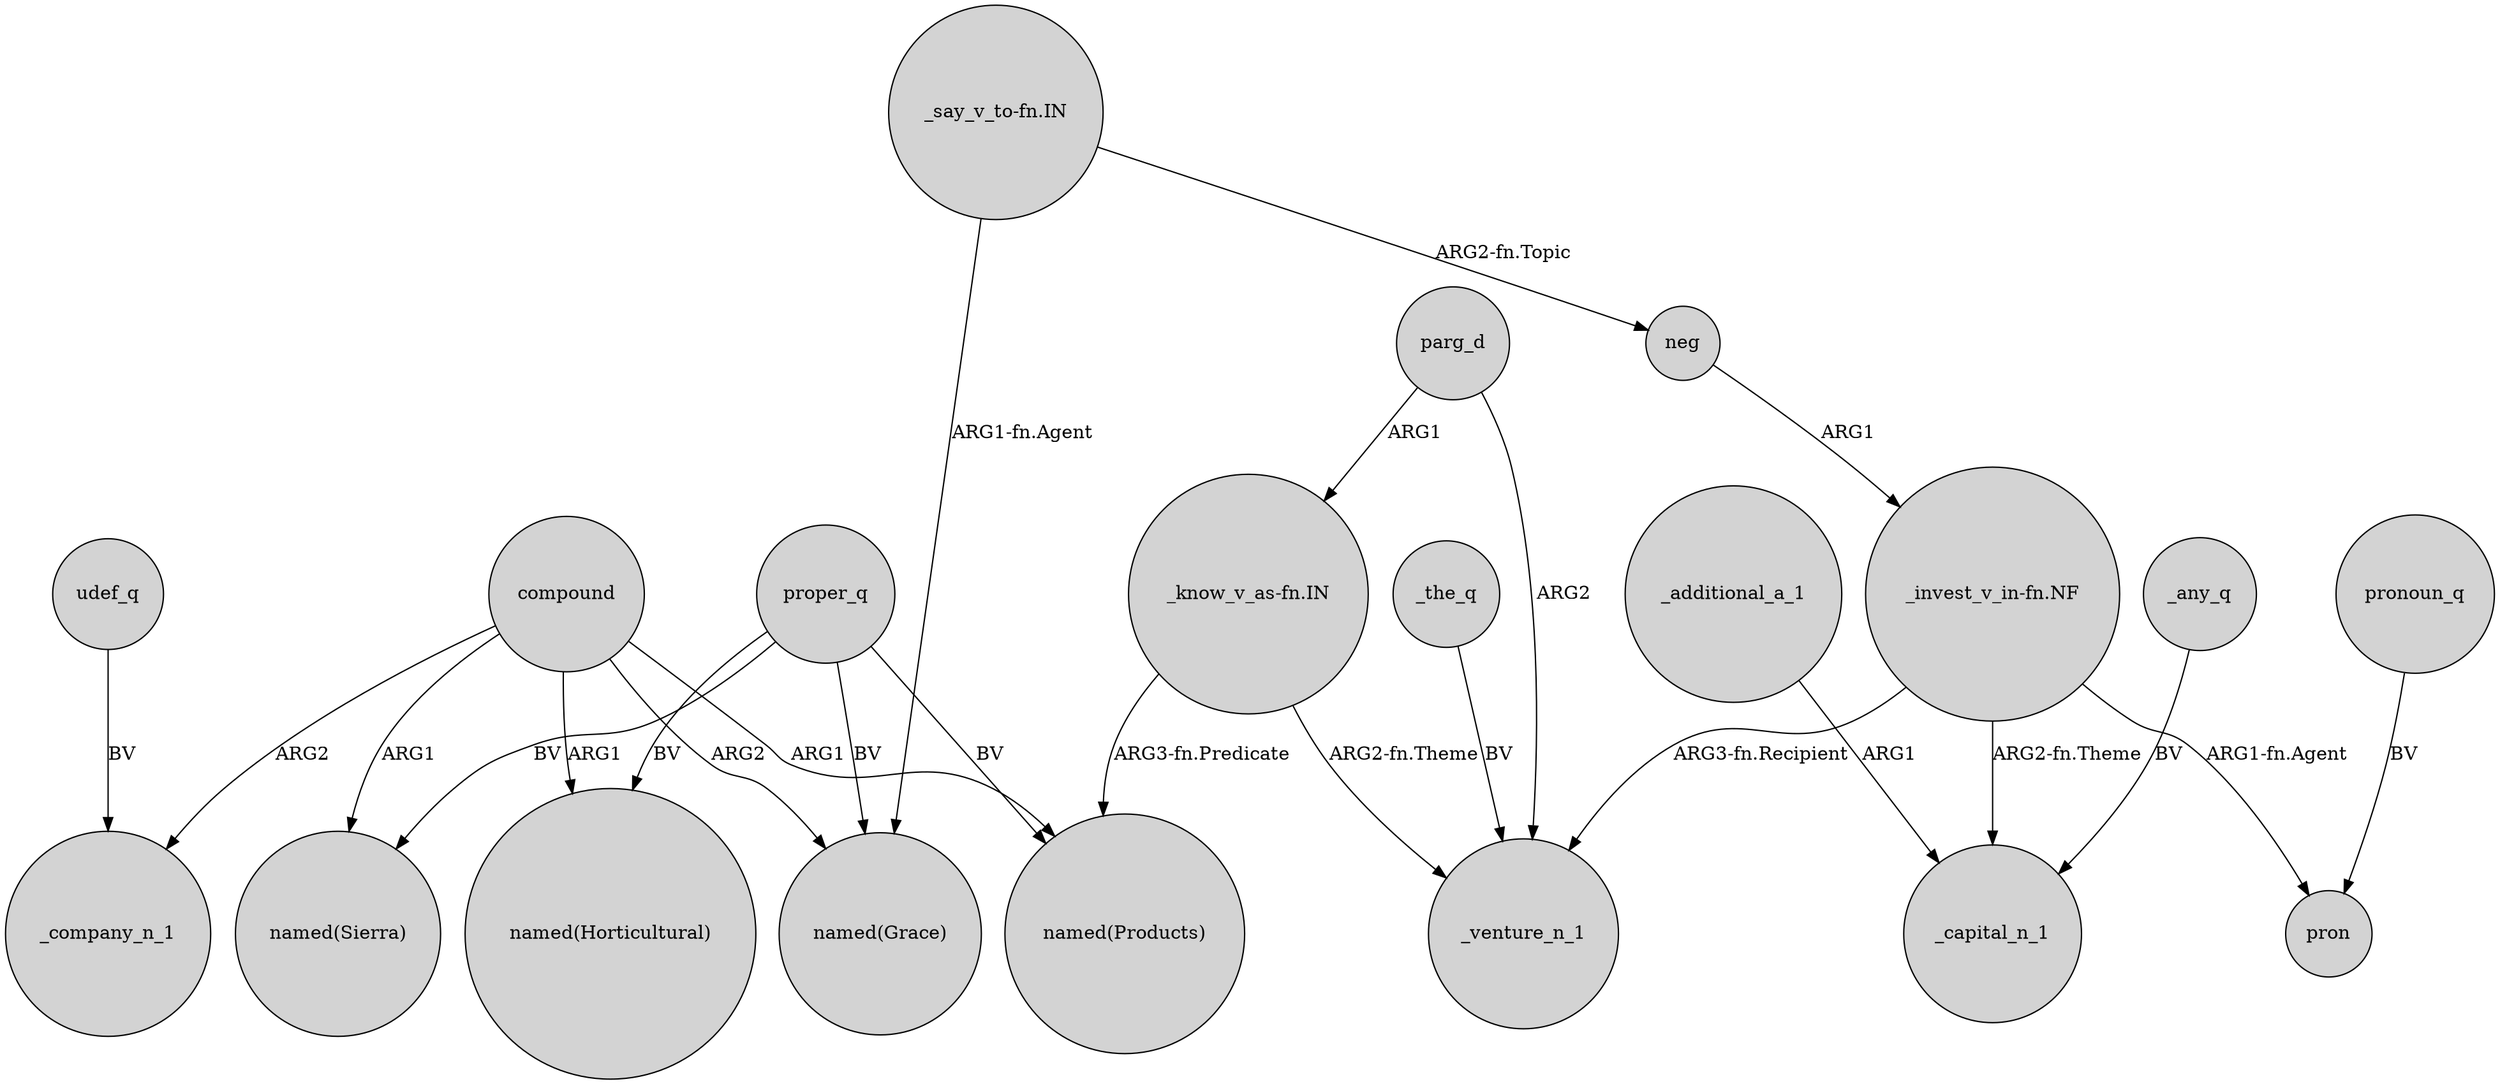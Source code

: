 digraph {
	node [shape=circle style=filled]
	udef_q -> _company_n_1 [label=BV]
	proper_q -> "named(Sierra)" [label=BV]
	"_invest_v_in-fn.NF" -> _capital_n_1 [label="ARG2-fn.Theme"]
	_any_q -> _capital_n_1 [label=BV]
	proper_q -> "named(Horticultural)" [label=BV]
	compound -> _company_n_1 [label=ARG2]
	"_know_v_as-fn.IN" -> "named(Products)" [label="ARG3-fn.Predicate"]
	parg_d -> "_know_v_as-fn.IN" [label=ARG1]
	"_invest_v_in-fn.NF" -> pron [label="ARG1-fn.Agent"]
	compound -> "named(Horticultural)" [label=ARG1]
	"_know_v_as-fn.IN" -> _venture_n_1 [label="ARG2-fn.Theme"]
	"_say_v_to-fn.IN" -> "named(Grace)" [label="ARG1-fn.Agent"]
	proper_q -> "named(Grace)" [label=BV]
	pronoun_q -> pron [label=BV]
	compound -> "named(Sierra)" [label=ARG1]
	compound -> "named(Grace)" [label=ARG2]
	_the_q -> _venture_n_1 [label=BV]
	_additional_a_1 -> _capital_n_1 [label=ARG1]
	compound -> "named(Products)" [label=ARG1]
	"_invest_v_in-fn.NF" -> _venture_n_1 [label="ARG3-fn.Recipient"]
	"_say_v_to-fn.IN" -> neg [label="ARG2-fn.Topic"]
	parg_d -> _venture_n_1 [label=ARG2]
	proper_q -> "named(Products)" [label=BV]
	neg -> "_invest_v_in-fn.NF" [label=ARG1]
}
